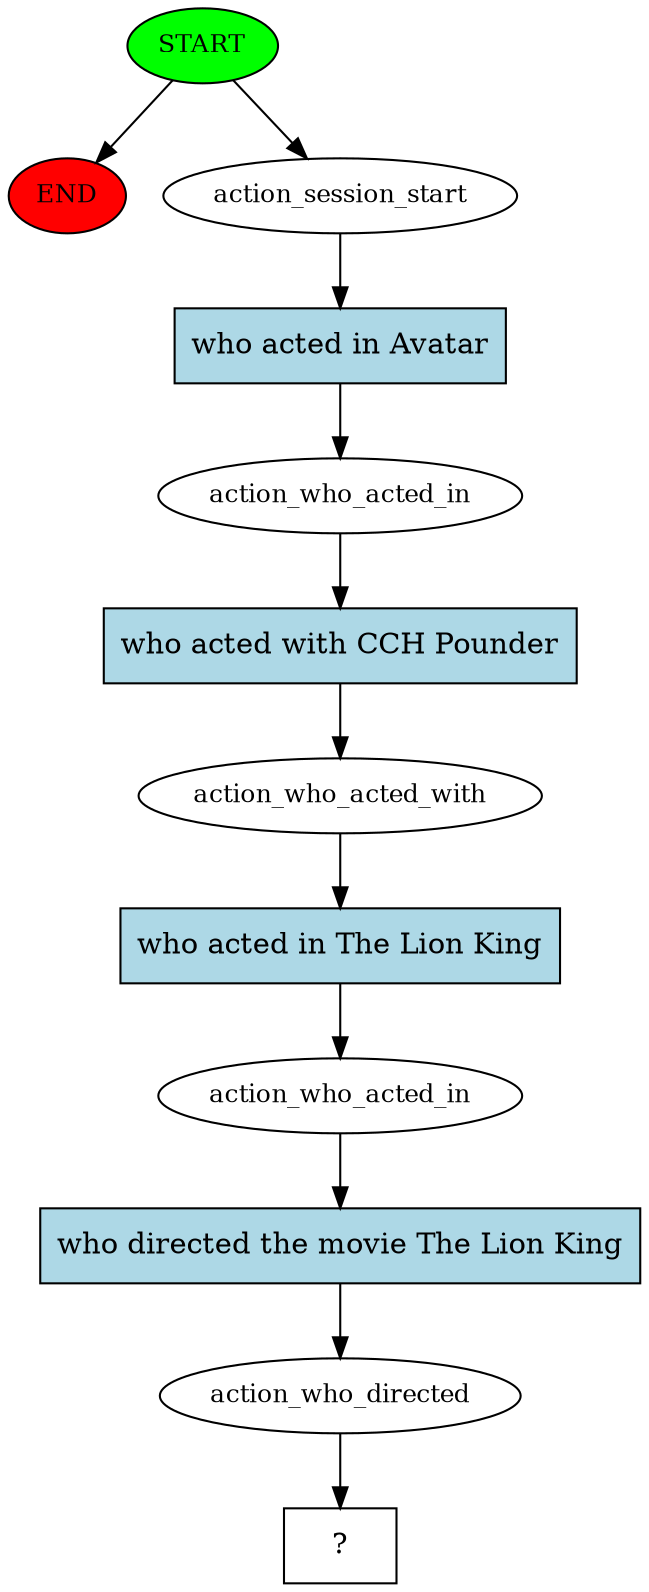 digraph  {
0 [class="start active", fillcolor=green, fontsize=12, label=START, style=filled];
"-1" [class=end, fillcolor=red, fontsize=12, label=END, style=filled];
1 [class=active, fontsize=12, label=action_session_start];
2 [class=active, fontsize=12, label=action_who_acted_in];
3 [class=active, fontsize=12, label=action_who_acted_with];
4 [class=active, fontsize=12, label=action_who_acted_in];
5 [class=active, fontsize=12, label=action_who_directed];
6 [class="intent dashed active", label="  ?  ", shape=rect];
7 [class="intent active", fillcolor=lightblue, label="who acted in Avatar", shape=rect, style=filled];
8 [class="intent active", fillcolor=lightblue, label="who acted with CCH Pounder", shape=rect, style=filled];
9 [class="intent active", fillcolor=lightblue, label="who acted in The Lion King", shape=rect, style=filled];
10 [class="intent active", fillcolor=lightblue, label="who directed the movie The Lion King", shape=rect, style=filled];
0 -> "-1"  [class="", key=NONE, label=""];
0 -> 1  [class=active, key=NONE, label=""];
1 -> 7  [class=active, key=0];
2 -> 8  [class=active, key=0];
3 -> 9  [class=active, key=0];
4 -> 10  [class=active, key=0];
5 -> 6  [class=active, key=NONE, label=""];
7 -> 2  [class=active, key=0];
8 -> 3  [class=active, key=0];
9 -> 4  [class=active, key=0];
10 -> 5  [class=active, key=0];
}
